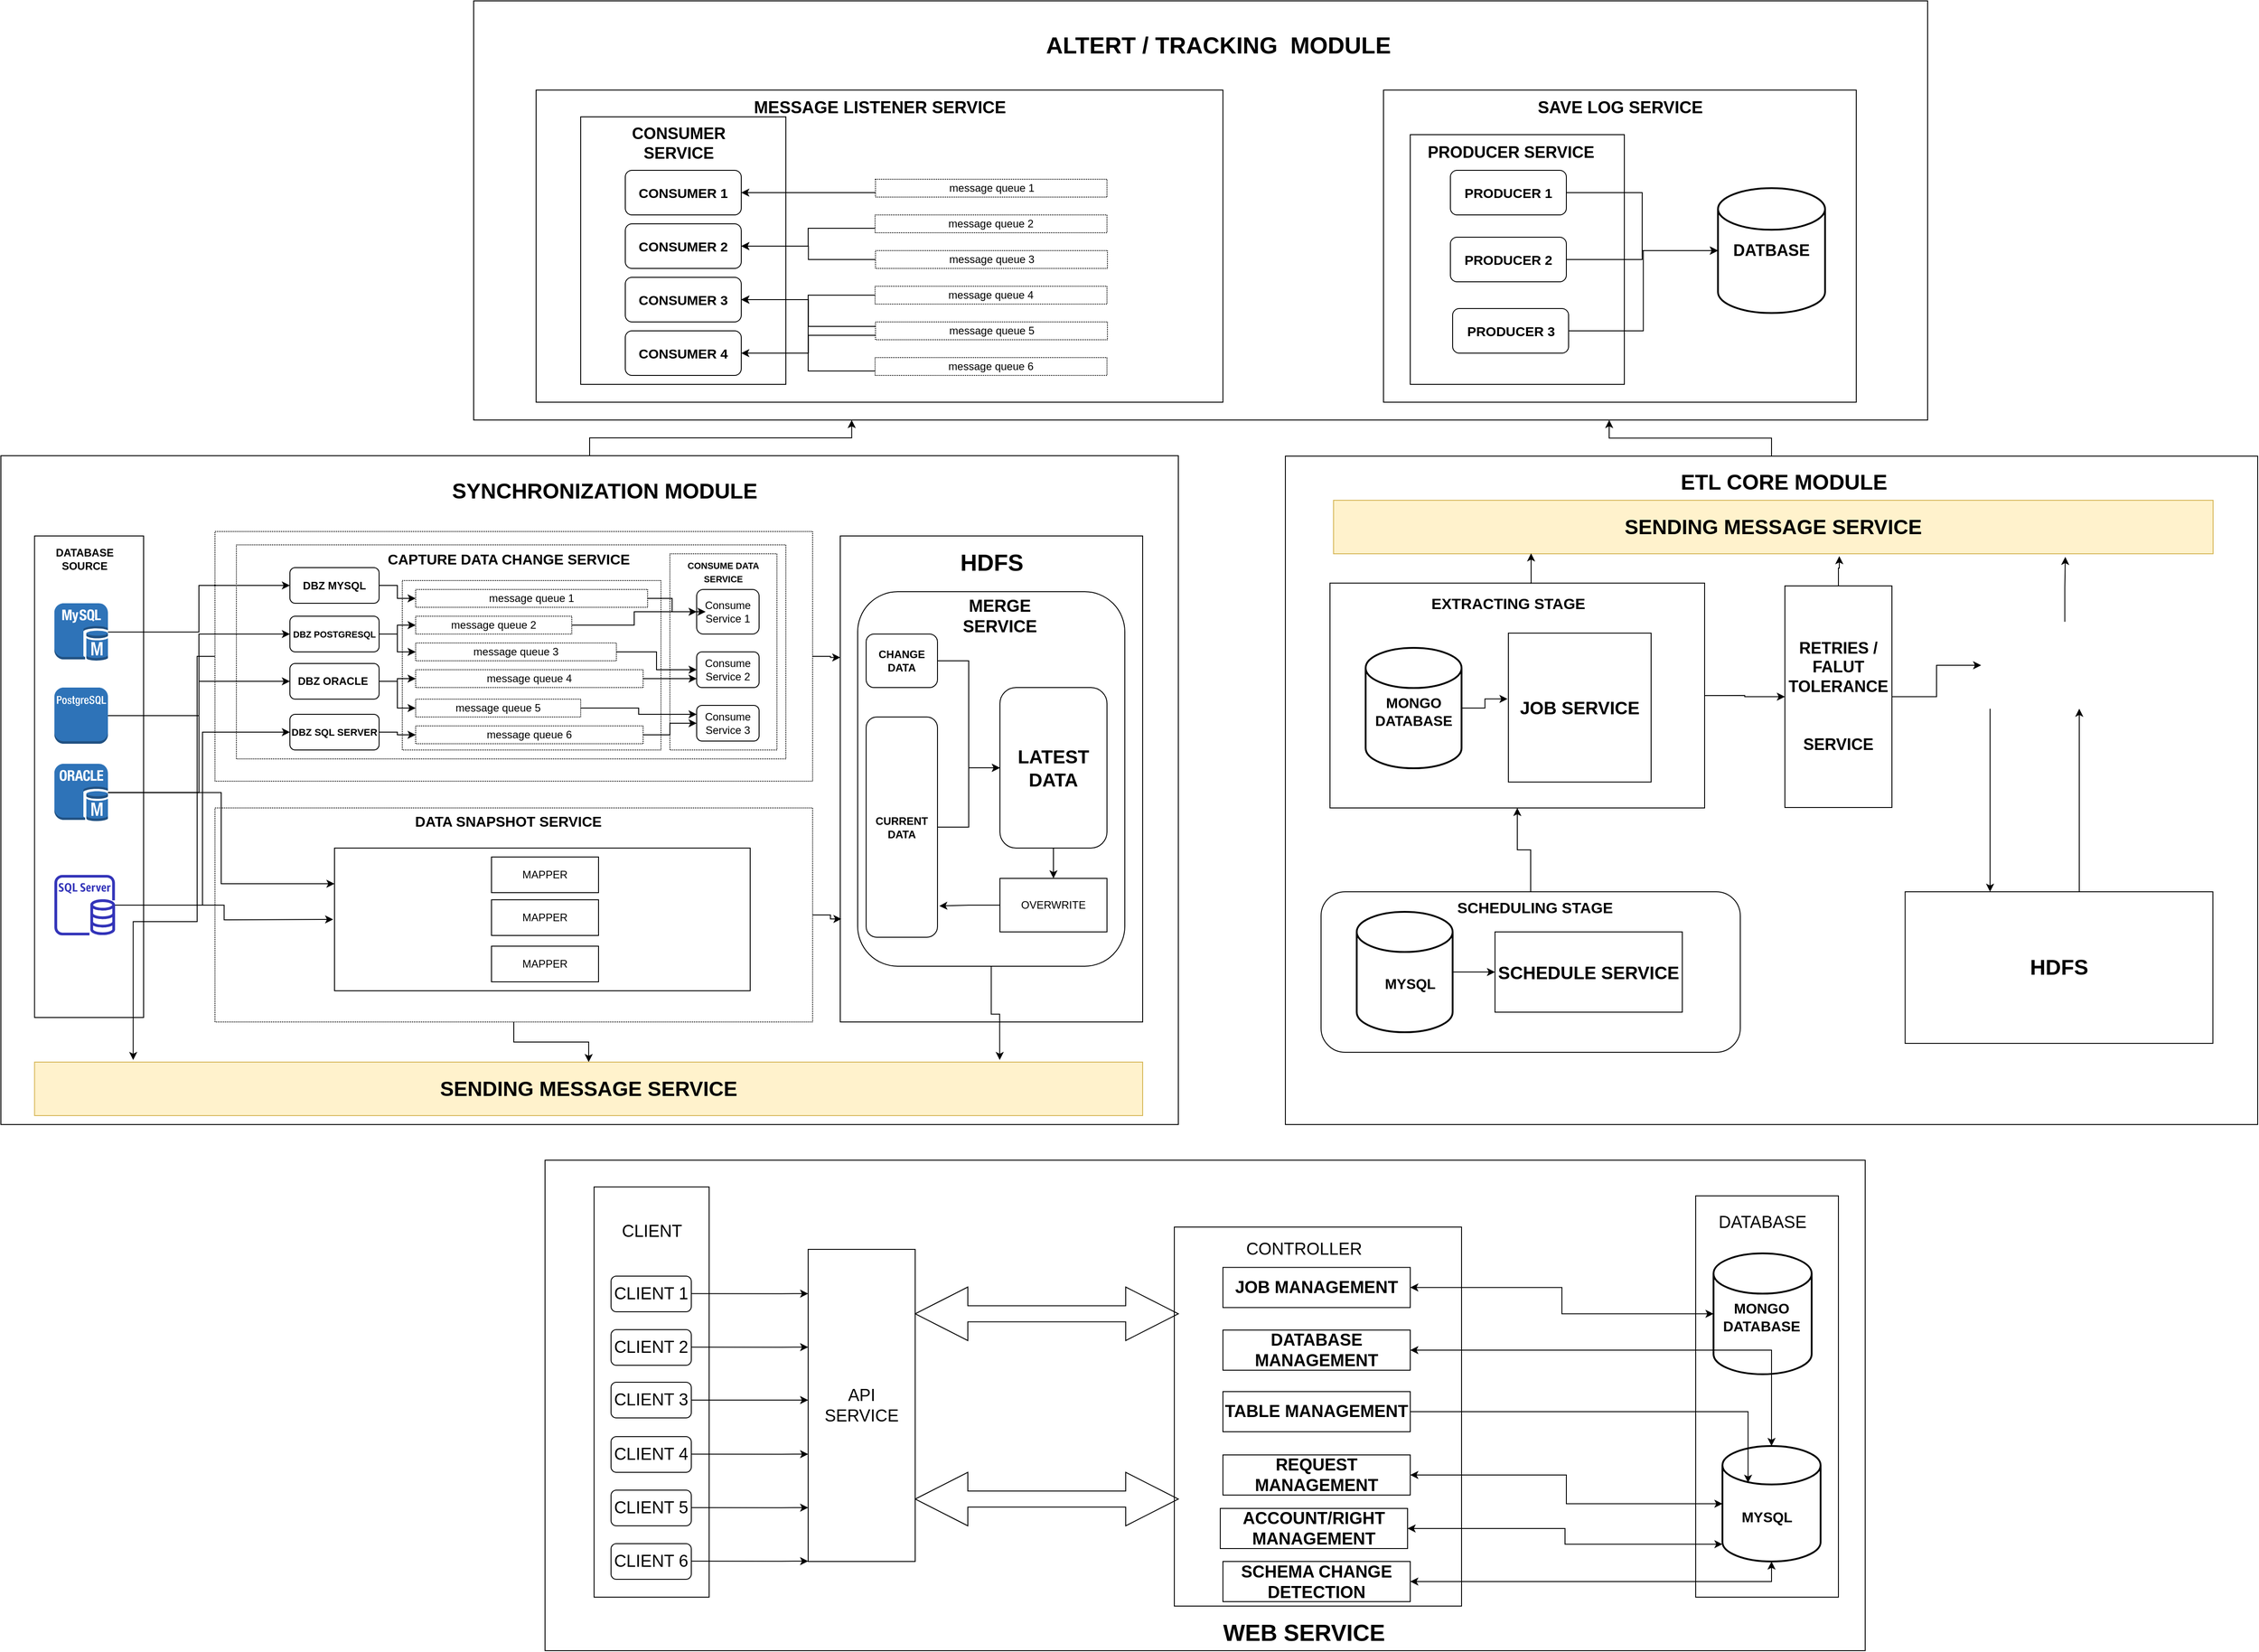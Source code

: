 <mxfile version="14.7.4" type="device"><diagram id="QPq5sJw2cAP8BwN6DAW2" name="Page-1"><mxGraphModel dx="1673" dy="2103" grid="1" gridSize="10" guides="1" tooltips="1" connect="1" arrows="1" fold="1" page="1" pageScale="1" pageWidth="827" pageHeight="1169" math="0" shadow="0"><root><mxCell id="0"/><mxCell id="1" parent="0"/><mxCell id="Ia89m7YmmxteLUrxojbC-186" value="" style="rounded=0;whiteSpace=wrap;html=1;fillColor=none;" parent="1" vertex="1"><mxGeometry x="570" y="-320" width="1630" height="470" as="geometry"/></mxCell><mxCell id="Ia89m7YmmxteLUrxojbC-228" value="" style="rounded=0;whiteSpace=wrap;html=1;fillColor=none;" parent="1" vertex="1"><mxGeometry x="640" y="-220" width="770" height="350" as="geometry"/></mxCell><mxCell id="Ia89m7YmmxteLUrxojbC-204" value="" style="rounded=0;whiteSpace=wrap;html=1;fillColor=none;" parent="1" vertex="1"><mxGeometry x="690" y="-190" width="230" height="300" as="geometry"/></mxCell><mxCell id="Ia89m7YmmxteLUrxojbC-195" style="edgeStyle=orthogonalEdgeStyle;rounded=0;orthogonalLoop=1;jettySize=auto;html=1;entryX=0.781;entryY=1;entryDx=0;entryDy=0;entryPerimeter=0;startArrow=none;startFill=0;endArrow=classic;endFill=1;" parent="1" source="Ia89m7YmmxteLUrxojbC-103" target="Ia89m7YmmxteLUrxojbC-186" edge="1"><mxGeometry relative="1" as="geometry"/></mxCell><mxCell id="Ia89m7YmmxteLUrxojbC-103" value="" style="rounded=0;whiteSpace=wrap;html=1;fillColor=none;" parent="1" vertex="1"><mxGeometry x="1480" y="190.5" width="1090" height="749.5" as="geometry"/></mxCell><mxCell id="Ia89m7YmmxteLUrxojbC-153" value="" style="rounded=1;whiteSpace=wrap;html=1;fillColor=none;" parent="1" vertex="1"><mxGeometry x="1520" y="679" width="470" height="180" as="geometry"/></mxCell><mxCell id="Ia89m7YmmxteLUrxojbC-136" value="" style="rounded=0;whiteSpace=wrap;html=1;fillColor=none;" parent="1" vertex="1"><mxGeometry x="1530" y="332.88" width="420" height="252.12" as="geometry"/></mxCell><mxCell id="Ia89m7YmmxteLUrxojbC-192" style="edgeStyle=orthogonalEdgeStyle;rounded=0;orthogonalLoop=1;jettySize=auto;html=1;entryX=0.26;entryY=1;entryDx=0;entryDy=0;entryPerimeter=0;startArrow=none;startFill=0;endArrow=classic;endFill=1;" parent="1" source="Ia89m7YmmxteLUrxojbC-98" target="Ia89m7YmmxteLUrxojbC-186" edge="1"><mxGeometry relative="1" as="geometry"/></mxCell><mxCell id="Ia89m7YmmxteLUrxojbC-98" value="" style="rounded=0;whiteSpace=wrap;html=1;fillColor=none;" parent="1" vertex="1"><mxGeometry x="40" y="190" width="1320" height="750" as="geometry"/></mxCell><mxCell id="Ia89m7YmmxteLUrxojbC-10" value="" style="rounded=0;whiteSpace=wrap;html=1;fillColor=none;" parent="1" vertex="1"><mxGeometry x="77.75" y="280" width="122.25" height="540" as="geometry"/></mxCell><mxCell id="Ia89m7YmmxteLUrxojbC-22" style="edgeStyle=orthogonalEdgeStyle;rounded=0;orthogonalLoop=1;jettySize=auto;html=1;entryX=0;entryY=0.5;entryDx=0;entryDy=0;" parent="1" source="Ia89m7YmmxteLUrxojbC-7" target="Ia89m7YmmxteLUrxojbC-18" edge="1"><mxGeometry relative="1" as="geometry"/></mxCell><mxCell id="Ia89m7YmmxteLUrxojbC-7" value="" style="outlineConnect=0;dashed=0;verticalLabelPosition=bottom;verticalAlign=top;align=center;html=1;shape=mxgraph.aws3.postgre_sql_instance;fillColor=#2E73B8;gradientColor=none;dashPattern=1 1;" parent="1" vertex="1"><mxGeometry x="100" y="450" width="60" height="63" as="geometry"/></mxCell><mxCell id="Ia89m7YmmxteLUrxojbC-21" style="edgeStyle=orthogonalEdgeStyle;orthogonalLoop=1;jettySize=auto;html=1;entryX=0;entryY=0.5;entryDx=0;entryDy=0;rounded=0;" parent="1" source="Ia89m7YmmxteLUrxojbC-8" target="Ia89m7YmmxteLUrxojbC-17" edge="1"><mxGeometry relative="1" as="geometry"/></mxCell><mxCell id="Ia89m7YmmxteLUrxojbC-8" value="" style="outlineConnect=0;dashed=0;verticalLabelPosition=bottom;verticalAlign=top;align=center;html=1;shape=mxgraph.aws3.mysql_db_instance;fillColor=#2E73B8;gradientColor=none;dashPattern=1 1;" parent="1" vertex="1"><mxGeometry x="100" y="355.5" width="60" height="64.5" as="geometry"/></mxCell><mxCell id="Ia89m7YmmxteLUrxojbC-23" style="edgeStyle=orthogonalEdgeStyle;rounded=0;orthogonalLoop=1;jettySize=auto;html=1;entryX=0;entryY=0.5;entryDx=0;entryDy=0;" parent="1" source="Ia89m7YmmxteLUrxojbC-9" target="Ia89m7YmmxteLUrxojbC-19" edge="1"><mxGeometry relative="1" as="geometry"/></mxCell><mxCell id="Ia89m7YmmxteLUrxojbC-93" style="edgeStyle=orthogonalEdgeStyle;rounded=0;orthogonalLoop=1;jettySize=auto;html=1;entryX=0;entryY=0.25;entryDx=0;entryDy=0;startArrow=none;startFill=0;endArrow=classic;endFill=1;" parent="1" source="Ia89m7YmmxteLUrxojbC-9" target="Ia89m7YmmxteLUrxojbC-91" edge="1"><mxGeometry relative="1" as="geometry"/></mxCell><mxCell id="Ia89m7YmmxteLUrxojbC-9" value="" style="outlineConnect=0;dashed=0;verticalLabelPosition=bottom;verticalAlign=top;align=center;html=1;shape=mxgraph.aws3.oracle_db_instance;fillColor=#2E73B8;gradientColor=none;dashPattern=1 1;" parent="1" vertex="1"><mxGeometry x="100" y="535.5" width="60" height="64.5" as="geometry"/></mxCell><mxCell id="Ia89m7YmmxteLUrxojbC-24" style="edgeStyle=orthogonalEdgeStyle;rounded=0;orthogonalLoop=1;jettySize=auto;html=1;entryX=0;entryY=0.5;entryDx=0;entryDy=0;" parent="1" source="Ia89m7YmmxteLUrxojbC-11" target="Ia89m7YmmxteLUrxojbC-20" edge="1"><mxGeometry relative="1" as="geometry"/></mxCell><mxCell id="Ia89m7YmmxteLUrxojbC-90" style="edgeStyle=orthogonalEdgeStyle;rounded=0;orthogonalLoop=1;jettySize=auto;html=1;entryX=0;entryY=0.5;entryDx=0;entryDy=0;startArrow=none;startFill=0;endArrow=classic;endFill=1;" parent="1" source="Ia89m7YmmxteLUrxojbC-11" edge="1"><mxGeometry relative="1" as="geometry"><mxPoint x="412.5" y="710" as="targetPoint"/></mxGeometry></mxCell><mxCell id="Ia89m7YmmxteLUrxojbC-11" value="" style="outlineConnect=0;fontColor=#232F3E;gradientColor=none;fillColor=#3334B9;strokeColor=none;dashed=0;verticalLabelPosition=bottom;verticalAlign=top;align=center;html=1;fontSize=12;fontStyle=0;aspect=fixed;pointerEvents=1;shape=mxgraph.aws4.rds_sql_server_instance;dashPattern=1 1;" parent="1" vertex="1"><mxGeometry x="100" y="660" width="68" height="68" as="geometry"/></mxCell><mxCell id="Ia89m7YmmxteLUrxojbC-64" style="edgeStyle=orthogonalEdgeStyle;rounded=0;orthogonalLoop=1;jettySize=auto;html=1;entryX=0;entryY=0.25;entryDx=0;entryDy=0;" parent="1" source="Ia89m7YmmxteLUrxojbC-13" target="Ia89m7YmmxteLUrxojbC-63" edge="1"><mxGeometry relative="1" as="geometry"/></mxCell><mxCell id="Ia89m7YmmxteLUrxojbC-265" style="edgeStyle=orthogonalEdgeStyle;rounded=0;orthogonalLoop=1;jettySize=auto;html=1;exitX=0;exitY=0.5;exitDx=0;exitDy=0;entryX=0.089;entryY=-0.039;entryDx=0;entryDy=0;entryPerimeter=0;fontSize=19;startArrow=none;startFill=0;endArrow=classic;endFill=1;" parent="1" source="Ia89m7YmmxteLUrxojbC-13" target="Ia89m7YmmxteLUrxojbC-264" edge="1"><mxGeometry relative="1" as="geometry"/></mxCell><mxCell id="Ia89m7YmmxteLUrxojbC-13" value="" style="rounded=0;whiteSpace=wrap;html=1;dashed=1;dashPattern=1 1;fillColor=none;" parent="1" vertex="1"><mxGeometry x="280" y="275" width="670" height="280" as="geometry"/></mxCell><mxCell id="Ia89m7YmmxteLUrxojbC-67" style="edgeStyle=orthogonalEdgeStyle;rounded=0;orthogonalLoop=1;jettySize=auto;html=1;entryX=0.004;entryY=0.788;entryDx=0;entryDy=0;entryPerimeter=0;" parent="1" source="Ia89m7YmmxteLUrxojbC-14" target="Ia89m7YmmxteLUrxojbC-63" edge="1"><mxGeometry relative="1" as="geometry"/></mxCell><mxCell id="Ia89m7YmmxteLUrxojbC-266" style="edgeStyle=orthogonalEdgeStyle;rounded=0;orthogonalLoop=1;jettySize=auto;html=1;fontSize=19;startArrow=none;startFill=0;endArrow=classic;endFill=1;" parent="1" source="Ia89m7YmmxteLUrxojbC-14" target="Ia89m7YmmxteLUrxojbC-264" edge="1"><mxGeometry relative="1" as="geometry"/></mxCell><mxCell id="Ia89m7YmmxteLUrxojbC-14" value="" style="rounded=0;whiteSpace=wrap;html=1;dashed=1;dashPattern=1 1;fillColor=none;" parent="1" vertex="1"><mxGeometry x="280" y="585" width="670" height="240" as="geometry"/></mxCell><mxCell id="Ia89m7YmmxteLUrxojbC-15" value="" style="rounded=0;whiteSpace=wrap;html=1;dashed=1;dashPattern=1 1;fillColor=none;" parent="1" vertex="1"><mxGeometry x="304" y="290" width="616" height="240" as="geometry"/></mxCell><mxCell id="Ia89m7YmmxteLUrxojbC-16" value="&lt;font size=&quot;1&quot;&gt;&lt;b style=&quot;font-size: 16px&quot;&gt;CAPTURE DATA CHANGE SERVICE&lt;/b&gt;&lt;/font&gt;" style="text;html=1;strokeColor=none;fillColor=none;align=center;verticalAlign=middle;whiteSpace=wrap;rounded=0;dashed=1;dashPattern=1 1;" parent="1" vertex="1"><mxGeometry x="457.5" y="295.5" width="302.5" height="20" as="geometry"/></mxCell><mxCell id="Ia89m7YmmxteLUrxojbC-33" style="edgeStyle=orthogonalEdgeStyle;rounded=0;orthogonalLoop=1;jettySize=auto;html=1;" parent="1" source="Ia89m7YmmxteLUrxojbC-17" target="Ia89m7YmmxteLUrxojbC-27" edge="1"><mxGeometry relative="1" as="geometry"/></mxCell><mxCell id="Ia89m7YmmxteLUrxojbC-17" value="&lt;b&gt;DBZ MYSQL&lt;/b&gt;" style="rounded=1;whiteSpace=wrap;html=1;fillColor=none;" parent="1" vertex="1"><mxGeometry x="364" y="315.5" width="100" height="40" as="geometry"/></mxCell><mxCell id="Ia89m7YmmxteLUrxojbC-34" style="edgeStyle=orthogonalEdgeStyle;rounded=0;orthogonalLoop=1;jettySize=auto;html=1;" parent="1" source="Ia89m7YmmxteLUrxojbC-18" target="Ia89m7YmmxteLUrxojbC-28" edge="1"><mxGeometry relative="1" as="geometry"/></mxCell><mxCell id="Ia89m7YmmxteLUrxojbC-35" style="edgeStyle=orthogonalEdgeStyle;rounded=0;orthogonalLoop=1;jettySize=auto;html=1;" parent="1" source="Ia89m7YmmxteLUrxojbC-18" target="Ia89m7YmmxteLUrxojbC-29" edge="1"><mxGeometry relative="1" as="geometry"/></mxCell><mxCell id="Ia89m7YmmxteLUrxojbC-18" value="&lt;font style=&quot;font-size: 10px&quot;&gt;&lt;b&gt;DBZ POSTGRESQL&lt;/b&gt;&lt;/font&gt;" style="rounded=1;whiteSpace=wrap;html=1;fillColor=none;" parent="1" vertex="1"><mxGeometry x="364" y="370" width="100" height="40" as="geometry"/></mxCell><mxCell id="Ia89m7YmmxteLUrxojbC-36" style="edgeStyle=orthogonalEdgeStyle;rounded=0;orthogonalLoop=1;jettySize=auto;html=1;entryX=0;entryY=0.5;entryDx=0;entryDy=0;" parent="1" source="Ia89m7YmmxteLUrxojbC-19" target="Ia89m7YmmxteLUrxojbC-30" edge="1"><mxGeometry relative="1" as="geometry"/></mxCell><mxCell id="Ia89m7YmmxteLUrxojbC-37" style="edgeStyle=orthogonalEdgeStyle;rounded=0;orthogonalLoop=1;jettySize=auto;html=1;" parent="1" source="Ia89m7YmmxteLUrxojbC-19" target="Ia89m7YmmxteLUrxojbC-31" edge="1"><mxGeometry relative="1" as="geometry"/></mxCell><mxCell id="Ia89m7YmmxteLUrxojbC-19" value="&lt;b&gt;DBZ ORACLE&amp;nbsp;&lt;/b&gt;" style="rounded=1;whiteSpace=wrap;html=1;fillColor=none;" parent="1" vertex="1"><mxGeometry x="364" y="423" width="100" height="40" as="geometry"/></mxCell><mxCell id="Ia89m7YmmxteLUrxojbC-38" style="edgeStyle=orthogonalEdgeStyle;rounded=0;orthogonalLoop=1;jettySize=auto;html=1;" parent="1" source="Ia89m7YmmxteLUrxojbC-20" target="Ia89m7YmmxteLUrxojbC-32" edge="1"><mxGeometry relative="1" as="geometry"/></mxCell><mxCell id="Ia89m7YmmxteLUrxojbC-20" value="&lt;font style=&quot;font-size: 11px&quot;&gt;&lt;b&gt;DBZ SQL SERVER&lt;/b&gt;&lt;/font&gt;" style="rounded=1;whiteSpace=wrap;html=1;fillColor=none;" parent="1" vertex="1"><mxGeometry x="364" y="480" width="100" height="40" as="geometry"/></mxCell><mxCell id="Ia89m7YmmxteLUrxojbC-25" value="" style="rounded=0;whiteSpace=wrap;html=1;dashed=1;dashPattern=1 1;fillColor=none;" parent="1" vertex="1"><mxGeometry x="490" y="330" width="290" height="190" as="geometry"/></mxCell><mxCell id="Ia89m7YmmxteLUrxojbC-49" style="edgeStyle=orthogonalEdgeStyle;rounded=0;orthogonalLoop=1;jettySize=auto;html=1;entryX=0;entryY=0.5;entryDx=0;entryDy=0;" parent="1" source="Ia89m7YmmxteLUrxojbC-27" target="Ia89m7YmmxteLUrxojbC-42" edge="1"><mxGeometry relative="1" as="geometry"/></mxCell><mxCell id="Ia89m7YmmxteLUrxojbC-27" value="message queue 1" style="rounded=0;whiteSpace=wrap;html=1;dashed=1;dashPattern=1 1;fillColor=none;" parent="1" vertex="1"><mxGeometry x="505" y="340" width="260" height="20" as="geometry"/></mxCell><mxCell id="Ia89m7YmmxteLUrxojbC-50" style="edgeStyle=orthogonalEdgeStyle;rounded=0;orthogonalLoop=1;jettySize=auto;html=1;entryX=0.143;entryY=0.5;entryDx=0;entryDy=0;entryPerimeter=0;" parent="1" source="Ia89m7YmmxteLUrxojbC-28" target="Ia89m7YmmxteLUrxojbC-42" edge="1"><mxGeometry relative="1" as="geometry"/></mxCell><mxCell id="Ia89m7YmmxteLUrxojbC-28" value="message queue 2" style="rounded=0;whiteSpace=wrap;html=1;dashed=1;dashPattern=1 1;fillColor=none;" parent="1" vertex="1"><mxGeometry x="505" y="370" width="175" height="20" as="geometry"/></mxCell><mxCell id="Ia89m7YmmxteLUrxojbC-51" style="edgeStyle=orthogonalEdgeStyle;rounded=0;orthogonalLoop=1;jettySize=auto;html=1;" parent="1" source="Ia89m7YmmxteLUrxojbC-29" target="Ia89m7YmmxteLUrxojbC-45" edge="1"><mxGeometry relative="1" as="geometry"/></mxCell><mxCell id="Ia89m7YmmxteLUrxojbC-29" value="message queue 3" style="rounded=0;whiteSpace=wrap;html=1;dashed=1;dashPattern=1 1;fillColor=none;" parent="1" vertex="1"><mxGeometry x="505" y="400" width="225" height="20" as="geometry"/></mxCell><mxCell id="Ia89m7YmmxteLUrxojbC-52" style="edgeStyle=orthogonalEdgeStyle;rounded=0;orthogonalLoop=1;jettySize=auto;html=1;entryX=0;entryY=0.75;entryDx=0;entryDy=0;" parent="1" source="Ia89m7YmmxteLUrxojbC-30" target="Ia89m7YmmxteLUrxojbC-45" edge="1"><mxGeometry relative="1" as="geometry"/></mxCell><mxCell id="Ia89m7YmmxteLUrxojbC-30" value="message queue 4" style="rounded=0;whiteSpace=wrap;html=1;dashed=1;dashPattern=1 1;fillColor=none;" parent="1" vertex="1"><mxGeometry x="505" y="430" width="255" height="20" as="geometry"/></mxCell><mxCell id="Ia89m7YmmxteLUrxojbC-55" style="edgeStyle=orthogonalEdgeStyle;rounded=0;orthogonalLoop=1;jettySize=auto;html=1;entryX=0;entryY=0.25;entryDx=0;entryDy=0;" parent="1" source="Ia89m7YmmxteLUrxojbC-31" target="Ia89m7YmmxteLUrxojbC-46" edge="1"><mxGeometry relative="1" as="geometry"/></mxCell><mxCell id="Ia89m7YmmxteLUrxojbC-31" value="message queue 5" style="rounded=0;whiteSpace=wrap;html=1;dashed=1;dashPattern=1 1;fillColor=none;" parent="1" vertex="1"><mxGeometry x="505" y="463" width="185" height="20" as="geometry"/></mxCell><mxCell id="Ia89m7YmmxteLUrxojbC-56" style="edgeStyle=orthogonalEdgeStyle;rounded=0;orthogonalLoop=1;jettySize=auto;html=1;entryX=0;entryY=0.5;entryDx=0;entryDy=0;" parent="1" source="Ia89m7YmmxteLUrxojbC-32" target="Ia89m7YmmxteLUrxojbC-46" edge="1"><mxGeometry relative="1" as="geometry"/></mxCell><mxCell id="Ia89m7YmmxteLUrxojbC-32" value="message queue 6" style="rounded=0;whiteSpace=wrap;html=1;dashed=1;dashPattern=1 1;fillColor=none;" parent="1" vertex="1"><mxGeometry x="505" y="493" width="255" height="20" as="geometry"/></mxCell><mxCell id="Ia89m7YmmxteLUrxojbC-39" value="" style="rounded=0;whiteSpace=wrap;html=1;dashed=1;dashPattern=1 1;fillColor=none;" parent="1" vertex="1"><mxGeometry x="790" y="300" width="120" height="220" as="geometry"/></mxCell><mxCell id="Ia89m7YmmxteLUrxojbC-40" value="&lt;b&gt;&lt;font style=&quot;font-size: 10px&quot;&gt;CONSUME DATA SERVICE&lt;/font&gt;&lt;/b&gt;" style="text;html=1;strokeColor=none;fillColor=none;align=center;verticalAlign=middle;whiteSpace=wrap;rounded=0;dashed=1;dashPattern=1 1;" parent="1" vertex="1"><mxGeometry x="805" y="310" width="90" height="20" as="geometry"/></mxCell><mxCell id="Ia89m7YmmxteLUrxojbC-42" value="Consume Service 1" style="rounded=1;whiteSpace=wrap;html=1;fillColor=none;" parent="1" vertex="1"><mxGeometry x="820" y="340" width="70" height="50" as="geometry"/></mxCell><mxCell id="Ia89m7YmmxteLUrxojbC-45" value="Consume Service 2" style="rounded=1;whiteSpace=wrap;html=1;fillColor=none;" parent="1" vertex="1"><mxGeometry x="820" y="410" width="70" height="40" as="geometry"/></mxCell><mxCell id="Ia89m7YmmxteLUrxojbC-46" value="Consume Service 3" style="rounded=1;whiteSpace=wrap;html=1;fillColor=none;" parent="1" vertex="1"><mxGeometry x="820" y="470" width="70" height="40" as="geometry"/></mxCell><mxCell id="Ia89m7YmmxteLUrxojbC-57" value="&lt;b&gt;DATABASE SOURCE&lt;/b&gt;" style="text;html=1;strokeColor=none;fillColor=none;align=center;verticalAlign=middle;whiteSpace=wrap;rounded=0;" parent="1" vertex="1"><mxGeometry x="114" y="295.5" width="40" height="20" as="geometry"/></mxCell><mxCell id="Ia89m7YmmxteLUrxojbC-60" value="&lt;font style=&quot;font-size: 14px&quot;&gt;&lt;b style=&quot;font-size: 16px&quot;&gt;DATA SNAPSHOT SERVICE&lt;/b&gt;&lt;/font&gt;" style="text;html=1;strokeColor=none;fillColor=none;align=center;verticalAlign=middle;whiteSpace=wrap;rounded=0;" parent="1" vertex="1"><mxGeometry x="493.75" y="590" width="230" height="20" as="geometry"/></mxCell><mxCell id="Ia89m7YmmxteLUrxojbC-63" value="" style="rounded=0;whiteSpace=wrap;html=1;fillColor=none;" parent="1" vertex="1"><mxGeometry x="981" y="280" width="339" height="545" as="geometry"/></mxCell><mxCell id="Ia89m7YmmxteLUrxojbC-69" value="&lt;font style=&quot;font-size: 26px&quot;&gt;&lt;b&gt;HDFS&lt;/b&gt;&lt;/font&gt;" style="text;html=1;strokeColor=none;fillColor=none;align=center;verticalAlign=middle;whiteSpace=wrap;rounded=0;" parent="1" vertex="1"><mxGeometry x="1130.5" y="300" width="40" height="20" as="geometry"/></mxCell><mxCell id="Ia89m7YmmxteLUrxojbC-268" style="edgeStyle=orthogonalEdgeStyle;rounded=0;orthogonalLoop=1;jettySize=auto;html=1;entryX=0.871;entryY=-0.039;entryDx=0;entryDy=0;entryPerimeter=0;fontSize=19;startArrow=none;startFill=0;endArrow=classic;endFill=1;" parent="1" source="Ia89m7YmmxteLUrxojbC-72" target="Ia89m7YmmxteLUrxojbC-264" edge="1"><mxGeometry relative="1" as="geometry"/></mxCell><mxCell id="Ia89m7YmmxteLUrxojbC-72" value="" style="rounded=1;whiteSpace=wrap;html=1;fillColor=none;" parent="1" vertex="1"><mxGeometry x="1000.5" y="342.5" width="299.5" height="420" as="geometry"/></mxCell><mxCell id="Ia89m7YmmxteLUrxojbC-77" style="edgeStyle=orthogonalEdgeStyle;rounded=0;orthogonalLoop=1;jettySize=auto;html=1;" parent="1" source="Ia89m7YmmxteLUrxojbC-74" target="Ia89m7YmmxteLUrxojbC-76" edge="1"><mxGeometry relative="1" as="geometry"/></mxCell><mxCell id="Ia89m7YmmxteLUrxojbC-74" value="&lt;b&gt;CHANGE DATA&lt;/b&gt;" style="rounded=1;whiteSpace=wrap;html=1;fillColor=none;" parent="1" vertex="1"><mxGeometry x="1010" y="390" width="80" height="60" as="geometry"/></mxCell><mxCell id="Ia89m7YmmxteLUrxojbC-78" style="edgeStyle=orthogonalEdgeStyle;rounded=0;orthogonalLoop=1;jettySize=auto;html=1;entryX=0;entryY=0.5;entryDx=0;entryDy=0;" parent="1" source="Ia89m7YmmxteLUrxojbC-75" target="Ia89m7YmmxteLUrxojbC-76" edge="1"><mxGeometry relative="1" as="geometry"/></mxCell><mxCell id="Ia89m7YmmxteLUrxojbC-75" value="&lt;b&gt;CURRENT DATA&lt;/b&gt;" style="rounded=1;whiteSpace=wrap;html=1;fillColor=none;" parent="1" vertex="1"><mxGeometry x="1010" y="483" width="80" height="247" as="geometry"/></mxCell><mxCell id="Ia89m7YmmxteLUrxojbC-76" value="&lt;font size=&quot;1&quot;&gt;&lt;b style=&quot;font-size: 21px&quot;&gt;LATEST DATA&lt;/b&gt;&lt;/font&gt;" style="rounded=1;whiteSpace=wrap;html=1;fillColor=none;" parent="1" vertex="1"><mxGeometry x="1160" y="450" width="120" height="180" as="geometry"/></mxCell><mxCell id="Ia89m7YmmxteLUrxojbC-85" style="edgeStyle=orthogonalEdgeStyle;rounded=0;orthogonalLoop=1;jettySize=auto;html=1;entryX=0.5;entryY=1;entryDx=0;entryDy=0;startArrow=classic;startFill=1;endArrow=none;endFill=0;" parent="1" source="Ia89m7YmmxteLUrxojbC-84" target="Ia89m7YmmxteLUrxojbC-76" edge="1"><mxGeometry relative="1" as="geometry"/></mxCell><mxCell id="Ia89m7YmmxteLUrxojbC-88" style="edgeStyle=orthogonalEdgeStyle;rounded=0;orthogonalLoop=1;jettySize=auto;html=1;entryX=1.025;entryY=0.858;entryDx=0;entryDy=0;entryPerimeter=0;" parent="1" source="Ia89m7YmmxteLUrxojbC-84" target="Ia89m7YmmxteLUrxojbC-75" edge="1"><mxGeometry relative="1" as="geometry"/></mxCell><mxCell id="Ia89m7YmmxteLUrxojbC-84" value="OVERWRITE" style="rounded=0;whiteSpace=wrap;html=1;fillColor=none;" parent="1" vertex="1"><mxGeometry x="1160" y="664" width="120" height="60" as="geometry"/></mxCell><mxCell id="Ia89m7YmmxteLUrxojbC-91" value="" style="rounded=0;whiteSpace=wrap;html=1;fillColor=none;" parent="1" vertex="1"><mxGeometry x="414" y="630" width="466" height="160" as="geometry"/></mxCell><mxCell id="Ia89m7YmmxteLUrxojbC-94" value="MAPPER" style="rounded=0;whiteSpace=wrap;html=1;fillColor=none;" parent="1" vertex="1"><mxGeometry x="590" y="640" width="120" height="40" as="geometry"/></mxCell><mxCell id="Ia89m7YmmxteLUrxojbC-95" value="MAPPER" style="rounded=0;whiteSpace=wrap;html=1;fillColor=none;" parent="1" vertex="1"><mxGeometry x="590" y="688" width="120" height="40" as="geometry"/></mxCell><mxCell id="Ia89m7YmmxteLUrxojbC-96" value="MAPPER" style="rounded=0;whiteSpace=wrap;html=1;fillColor=none;" parent="1" vertex="1"><mxGeometry x="590" y="740" width="120" height="40" as="geometry"/></mxCell><mxCell id="Ia89m7YmmxteLUrxojbC-100" value="&lt;font style=&quot;font-size: 24px&quot;&gt;&lt;b&gt;SYNCHRONIZATION MODULE&lt;/b&gt;&lt;/font&gt;" style="text;html=1;strokeColor=none;fillColor=none;align=center;verticalAlign=middle;whiteSpace=wrap;rounded=0;" parent="1" vertex="1"><mxGeometry x="457.5" y="210" width="518" height="40" as="geometry"/></mxCell><mxCell id="Ia89m7YmmxteLUrxojbC-104" value="&lt;font style=&quot;font-size: 24px&quot;&gt;&lt;b&gt;ETL CORE MODULE&lt;/b&gt;&lt;/font&gt;" style="text;html=1;strokeColor=none;fillColor=none;align=center;verticalAlign=middle;whiteSpace=wrap;rounded=0;" parent="1" vertex="1"><mxGeometry x="1780" y="200" width="518" height="40" as="geometry"/></mxCell><mxCell id="Ia89m7YmmxteLUrxojbC-106" style="edgeStyle=orthogonalEdgeStyle;rounded=0;orthogonalLoop=1;jettySize=auto;html=1;exitX=0.5;exitY=1;exitDx=0;exitDy=0;startArrow=none;startFill=0;endArrow=classic;endFill=1;" parent="1" source="Ia89m7YmmxteLUrxojbC-104" target="Ia89m7YmmxteLUrxojbC-104" edge="1"><mxGeometry relative="1" as="geometry"/></mxCell><mxCell id="Ia89m7YmmxteLUrxojbC-161" style="edgeStyle=orthogonalEdgeStyle;rounded=0;orthogonalLoop=1;jettySize=auto;html=1;entryX=-0.006;entryY=0.442;entryDx=0;entryDy=0;entryPerimeter=0;startArrow=none;startFill=0;endArrow=classic;endFill=1;" parent="1" source="Ia89m7YmmxteLUrxojbC-110" target="Ia89m7YmmxteLUrxojbC-160" edge="1"><mxGeometry relative="1" as="geometry"/></mxCell><mxCell id="Ia89m7YmmxteLUrxojbC-110" value="" style="strokeWidth=2;html=1;shape=mxgraph.flowchart.database;whiteSpace=wrap;fillColor=none;" parent="1" vertex="1"><mxGeometry x="1570" y="405.5" width="107.5" height="135" as="geometry"/></mxCell><mxCell id="Ia89m7YmmxteLUrxojbC-111" value="&lt;b&gt;&lt;font style=&quot;font-size: 16px&quot;&gt;MONGO DATABASE&lt;/font&gt;&lt;/b&gt;" style="text;html=1;strokeColor=none;fillColor=none;align=center;verticalAlign=middle;whiteSpace=wrap;rounded=0;" parent="1" vertex="1"><mxGeometry x="1603.75" y="467.44" width="40" height="20" as="geometry"/></mxCell><mxCell id="Ia89m7YmmxteLUrxojbC-144" style="edgeStyle=orthogonalEdgeStyle;rounded=0;orthogonalLoop=1;jettySize=auto;html=1;entryX=0;entryY=0.5;entryDx=0;entryDy=0;startArrow=none;startFill=0;endArrow=classic;endFill=1;" parent="1" source="Ia89m7YmmxteLUrxojbC-129" target="Ia89m7YmmxteLUrxojbC-131" edge="1"><mxGeometry relative="1" as="geometry"/></mxCell><mxCell id="Ia89m7YmmxteLUrxojbC-129" value="" style="strokeWidth=2;html=1;shape=mxgraph.flowchart.database;whiteSpace=wrap;fillColor=none;" parent="1" vertex="1"><mxGeometry x="1560" y="701.5" width="107.5" height="135" as="geometry"/></mxCell><mxCell id="Ia89m7YmmxteLUrxojbC-130" value="&lt;b&gt;&lt;font style=&quot;font-size: 16px&quot;&gt;MYSQL&lt;/font&gt;&lt;/b&gt;" style="text;html=1;strokeColor=none;fillColor=none;align=center;verticalAlign=middle;whiteSpace=wrap;rounded=0;" parent="1" vertex="1"><mxGeometry x="1600" y="771.5" width="40" height="20" as="geometry"/></mxCell><mxCell id="Ia89m7YmmxteLUrxojbC-131" value="&lt;font style=&quot;font-size: 20px&quot;&gt;&lt;b&gt;SCHEDULE SERVICE&lt;/b&gt;&lt;/font&gt;" style="rounded=0;whiteSpace=wrap;html=1;fillColor=none;" parent="1" vertex="1"><mxGeometry x="1715" y="724" width="210" height="90" as="geometry"/></mxCell><mxCell id="Ia89m7YmmxteLUrxojbC-157" style="edgeStyle=orthogonalEdgeStyle;rounded=0;orthogonalLoop=1;jettySize=auto;html=1;entryX=0.5;entryY=1;entryDx=0;entryDy=0;startArrow=none;startFill=0;endArrow=classic;endFill=1;" parent="1" source="Ia89m7YmmxteLUrxojbC-153" target="Ia89m7YmmxteLUrxojbC-136" edge="1"><mxGeometry relative="1" as="geometry"/></mxCell><mxCell id="Ia89m7YmmxteLUrxojbC-158" value="&lt;b&gt;&lt;font style=&quot;font-size: 17px&quot;&gt;SCHEDULING STAGE&lt;/font&gt;&lt;/b&gt;" style="text;html=1;strokeColor=none;fillColor=none;align=center;verticalAlign=middle;whiteSpace=wrap;rounded=0;" parent="1" vertex="1"><mxGeometry x="1640" y="688" width="240" height="20" as="geometry"/></mxCell><mxCell id="Ia89m7YmmxteLUrxojbC-160" value="&lt;b&gt;&lt;font style=&quot;font-size: 20px&quot;&gt;JOB SERVICE&lt;/font&gt;&lt;/b&gt;" style="rounded=0;whiteSpace=wrap;html=1;fillColor=none;" parent="1" vertex="1"><mxGeometry x="1730" y="388.94" width="160" height="167" as="geometry"/></mxCell><mxCell id="Ia89m7YmmxteLUrxojbC-162" value="&lt;b&gt;&lt;font style=&quot;font-size: 17px&quot;&gt;EXTRACTING STAGE&lt;/font&gt;&lt;/b&gt;" style="text;html=1;strokeColor=none;fillColor=none;align=center;verticalAlign=middle;whiteSpace=wrap;rounded=0;" parent="1" vertex="1"><mxGeometry x="1610" y="346.69" width="240" height="20" as="geometry"/></mxCell><mxCell id="Ia89m7YmmxteLUrxojbC-249" style="edgeStyle=orthogonalEdgeStyle;rounded=0;orthogonalLoop=1;jettySize=auto;html=1;entryX=0.832;entryY=1.058;entryDx=0;entryDy=0;entryPerimeter=0;fontSize=19;startArrow=none;startFill=0;endArrow=classic;endFill=1;" parent="1" source="Ia89m7YmmxteLUrxojbC-163" target="Ia89m7YmmxteLUrxojbC-239" edge="1"><mxGeometry relative="1" as="geometry"/></mxCell><mxCell id="Ia89m7YmmxteLUrxojbC-163" value="" style="shape=image;imageAspect=0;aspect=fixed;verticalLabelPosition=bottom;verticalAlign=top;fillColor=none;image=https://upload.wikimedia.org/wikipedia/commons/thumb/f/f3/Apache_Spark_logo.svg/1200px-Apache_Spark_logo.svg.png;" parent="1" vertex="1"><mxGeometry x="2260" y="376.29" width="187.64" height="97.42" as="geometry"/></mxCell><mxCell id="Ia89m7YmmxteLUrxojbC-184" style="edgeStyle=orthogonalEdgeStyle;rounded=0;orthogonalLoop=1;jettySize=auto;html=1;startArrow=classic;startFill=1;endArrow=none;endFill=0;" parent="1" source="Ia89m7YmmxteLUrxojbC-167" target="Ia89m7YmmxteLUrxojbC-163" edge="1"><mxGeometry relative="1" as="geometry"><Array as="points"><mxPoint x="2270" y="530"/><mxPoint x="2270" y="530"/></Array></mxGeometry></mxCell><mxCell id="Ia89m7YmmxteLUrxojbC-238" style="edgeStyle=orthogonalEdgeStyle;rounded=0;orthogonalLoop=1;jettySize=auto;html=1;fontSize=19;startArrow=none;startFill=0;endArrow=classic;endFill=1;" parent="1" source="Ia89m7YmmxteLUrxojbC-167" target="Ia89m7YmmxteLUrxojbC-163" edge="1"><mxGeometry relative="1" as="geometry"><Array as="points"><mxPoint x="2370" y="630"/><mxPoint x="2370" y="630"/></Array></mxGeometry></mxCell><mxCell id="Ia89m7YmmxteLUrxojbC-167" value="&lt;b&gt;&lt;font style=&quot;font-size: 24px&quot;&gt;HDFS&lt;/font&gt;&lt;/b&gt;" style="rounded=0;whiteSpace=wrap;html=1;fillColor=none;" parent="1" vertex="1"><mxGeometry x="2174.8" y="679" width="345" height="170" as="geometry"/></mxCell><mxCell id="Ia89m7YmmxteLUrxojbC-189" style="edgeStyle=orthogonalEdgeStyle;rounded=0;orthogonalLoop=1;jettySize=auto;html=1;startArrow=none;startFill=0;endArrow=classic;endFill=1;" parent="1" source="Ia89m7YmmxteLUrxojbC-187" target="Ia89m7YmmxteLUrxojbC-163" edge="1"><mxGeometry relative="1" as="geometry"/></mxCell><mxCell id="Ia89m7YmmxteLUrxojbC-237" style="edgeStyle=orthogonalEdgeStyle;rounded=0;orthogonalLoop=1;jettySize=auto;html=1;entryX=1;entryY=0.5;entryDx=0;entryDy=0;fontSize=19;startArrow=classic;startFill=1;endArrow=none;endFill=0;" parent="1" source="Ia89m7YmmxteLUrxojbC-187" target="Ia89m7YmmxteLUrxojbC-136" edge="1"><mxGeometry relative="1" as="geometry"/></mxCell><mxCell id="Ia89m7YmmxteLUrxojbC-243" style="edgeStyle=orthogonalEdgeStyle;rounded=0;orthogonalLoop=1;jettySize=auto;html=1;entryX=0.575;entryY=1.044;entryDx=0;entryDy=0;entryPerimeter=0;fontSize=19;startArrow=none;startFill=0;endArrow=classic;endFill=1;" parent="1" source="Ia89m7YmmxteLUrxojbC-187" target="Ia89m7YmmxteLUrxojbC-239" edge="1"><mxGeometry relative="1" as="geometry"/></mxCell><mxCell id="Ia89m7YmmxteLUrxojbC-187" value="&lt;b&gt;&lt;font style=&quot;font-size: 18px&quot;&gt;RETRIES / FALUT TOLERANCE&lt;br&gt;&amp;nbsp;&lt;br&gt;&lt;br&gt;SERVICE&lt;/font&gt;&lt;/b&gt;" style="rounded=0;whiteSpace=wrap;html=1;fillColor=none;" parent="1" vertex="1"><mxGeometry x="2040" y="336" width="120" height="248.5" as="geometry"/></mxCell><mxCell id="Ia89m7YmmxteLUrxojbC-190" value="" style="rounded=0;whiteSpace=wrap;html=1;fillColor=none;" parent="1" vertex="1"><mxGeometry x="650" y="980" width="1480" height="550" as="geometry"/></mxCell><mxCell id="Ia89m7YmmxteLUrxojbC-191" value="&lt;font size=&quot;1&quot;&gt;&lt;b style=&quot;font-size: 26px&quot;&gt;ALTERT / TRACKING&amp;nbsp; MODULE&lt;/b&gt;&lt;/font&gt;" style="text;html=1;strokeColor=none;fillColor=none;align=center;verticalAlign=middle;whiteSpace=wrap;rounded=0;" parent="1" vertex="1"><mxGeometry x="1155" y="-280" width="500" height="20" as="geometry"/></mxCell><mxCell id="Ia89m7YmmxteLUrxojbC-199" value="&lt;font style=&quot;font-size: 26px&quot;&gt;&lt;b&gt;WEB SERVICE&lt;/b&gt;&lt;/font&gt;" style="text;html=1;strokeColor=none;fillColor=none;align=center;verticalAlign=middle;whiteSpace=wrap;rounded=0;" parent="1" vertex="1"><mxGeometry x="1390.5" y="1500" width="220" height="20" as="geometry"/></mxCell><mxCell id="Ia89m7YmmxteLUrxojbC-216" style="edgeStyle=orthogonalEdgeStyle;rounded=0;orthogonalLoop=1;jettySize=auto;html=1;entryX=0;entryY=0.75;entryDx=0;entryDy=0;startArrow=classic;startFill=1;endArrow=none;endFill=0;" parent="1" source="Ia89m7YmmxteLUrxojbC-200" target="Ia89m7YmmxteLUrxojbC-209" edge="1"><mxGeometry relative="1" as="geometry"/></mxCell><mxCell id="Ia89m7YmmxteLUrxojbC-200" value="&lt;span style=&quot;font-size: 15px&quot;&gt;&lt;b&gt;CONSUMER 1&lt;/b&gt;&lt;/span&gt;" style="rounded=1;whiteSpace=wrap;html=1;fillColor=none;" parent="1" vertex="1"><mxGeometry x="740" y="-130" width="130" height="50" as="geometry"/></mxCell><mxCell id="Ia89m7YmmxteLUrxojbC-217" style="edgeStyle=orthogonalEdgeStyle;rounded=0;orthogonalLoop=1;jettySize=auto;html=1;entryX=0;entryY=0.75;entryDx=0;entryDy=0;startArrow=classic;startFill=1;endArrow=none;endFill=0;" parent="1" source="Ia89m7YmmxteLUrxojbC-201" target="Ia89m7YmmxteLUrxojbC-210" edge="1"><mxGeometry relative="1" as="geometry"/></mxCell><mxCell id="Ia89m7YmmxteLUrxojbC-218" style="edgeStyle=orthogonalEdgeStyle;rounded=0;orthogonalLoop=1;jettySize=auto;html=1;entryX=0;entryY=0.5;entryDx=0;entryDy=0;startArrow=classic;startFill=1;endArrow=none;endFill=0;" parent="1" source="Ia89m7YmmxteLUrxojbC-201" target="Ia89m7YmmxteLUrxojbC-211" edge="1"><mxGeometry relative="1" as="geometry"/></mxCell><mxCell id="Ia89m7YmmxteLUrxojbC-201" value="&lt;b style=&quot;font-size: 15px&quot;&gt;CONSUMER 2&lt;/b&gt;" style="rounded=1;whiteSpace=wrap;html=1;fillColor=none;" parent="1" vertex="1"><mxGeometry x="740" y="-70" width="130" height="50" as="geometry"/></mxCell><mxCell id="Ia89m7YmmxteLUrxojbC-219" style="edgeStyle=orthogonalEdgeStyle;rounded=0;orthogonalLoop=1;jettySize=auto;html=1;startArrow=classic;startFill=1;endArrow=none;endFill=0;" parent="1" source="Ia89m7YmmxteLUrxojbC-202" target="Ia89m7YmmxteLUrxojbC-212" edge="1"><mxGeometry relative="1" as="geometry"/></mxCell><mxCell id="Ia89m7YmmxteLUrxojbC-220" style="edgeStyle=orthogonalEdgeStyle;rounded=0;orthogonalLoop=1;jettySize=auto;html=1;entryX=0;entryY=0.25;entryDx=0;entryDy=0;startArrow=classic;startFill=1;endArrow=none;endFill=0;" parent="1" source="Ia89m7YmmxteLUrxojbC-202" target="Ia89m7YmmxteLUrxojbC-213" edge="1"><mxGeometry relative="1" as="geometry"/></mxCell><mxCell id="Ia89m7YmmxteLUrxojbC-221" style="edgeStyle=orthogonalEdgeStyle;rounded=0;orthogonalLoop=1;jettySize=auto;html=1;entryX=0;entryY=0.75;entryDx=0;entryDy=0;startArrow=classic;startFill=1;endArrow=none;endFill=0;" parent="1" source="Ia89m7YmmxteLUrxojbC-202" target="Ia89m7YmmxteLUrxojbC-215" edge="1"><mxGeometry relative="1" as="geometry"/></mxCell><mxCell id="Ia89m7YmmxteLUrxojbC-202" value="&lt;b style=&quot;font-size: 15px&quot;&gt;CONSUMER 3&lt;/b&gt;" style="rounded=1;whiteSpace=wrap;html=1;fillColor=none;" parent="1" vertex="1"><mxGeometry x="740" y="-10" width="130" height="50" as="geometry"/></mxCell><mxCell id="Ia89m7YmmxteLUrxojbC-222" style="edgeStyle=orthogonalEdgeStyle;rounded=0;orthogonalLoop=1;jettySize=auto;html=1;entryX=0;entryY=0.75;entryDx=0;entryDy=0;startArrow=classic;startFill=1;endArrow=none;endFill=0;" parent="1" source="Ia89m7YmmxteLUrxojbC-203" target="Ia89m7YmmxteLUrxojbC-213" edge="1"><mxGeometry relative="1" as="geometry"/></mxCell><mxCell id="Ia89m7YmmxteLUrxojbC-203" value="&lt;b style=&quot;font-size: 15px&quot;&gt;CONSUMER 4&lt;/b&gt;" style="rounded=1;whiteSpace=wrap;html=1;fillColor=none;" parent="1" vertex="1"><mxGeometry x="740" y="50" width="130" height="50" as="geometry"/></mxCell><mxCell id="Ia89m7YmmxteLUrxojbC-207" value="&lt;b&gt;&lt;font style=&quot;font-size: 18px&quot;&gt;CONSUMER SERVICE&lt;/font&gt;&lt;/b&gt;" style="text;html=1;strokeColor=none;fillColor=none;align=center;verticalAlign=middle;whiteSpace=wrap;rounded=0;" parent="1" vertex="1"><mxGeometry x="730" y="-170" width="140" height="20" as="geometry"/></mxCell><mxCell id="Ia89m7YmmxteLUrxojbC-209" value="message queue 1" style="rounded=0;whiteSpace=wrap;html=1;dashed=1;dashPattern=1 1;fillColor=none;" parent="1" vertex="1"><mxGeometry x="1020.5" y="-120" width="259.5" height="20" as="geometry"/></mxCell><mxCell id="Ia89m7YmmxteLUrxojbC-210" value="message queue 2" style="rounded=0;whiteSpace=wrap;html=1;dashed=1;dashPattern=1 1;fillColor=none;" parent="1" vertex="1"><mxGeometry x="1020" y="-80" width="260" height="20" as="geometry"/></mxCell><mxCell id="Ia89m7YmmxteLUrxojbC-211" value="message queue 3" style="rounded=0;whiteSpace=wrap;html=1;dashed=1;dashPattern=1 1;fillColor=none;" parent="1" vertex="1"><mxGeometry x="1020.5" y="-40" width="260" height="20" as="geometry"/></mxCell><mxCell id="Ia89m7YmmxteLUrxojbC-212" value="message queue 4" style="rounded=0;whiteSpace=wrap;html=1;dashed=1;dashPattern=1 1;fillColor=none;" parent="1" vertex="1"><mxGeometry x="1020" width="260" height="20" as="geometry"/></mxCell><mxCell id="Ia89m7YmmxteLUrxojbC-213" value="message queue 5" style="rounded=0;whiteSpace=wrap;html=1;dashed=1;dashPattern=1 1;fillColor=none;" parent="1" vertex="1"><mxGeometry x="1020.5" y="40" width="260" height="20" as="geometry"/></mxCell><mxCell id="Ia89m7YmmxteLUrxojbC-215" value="message queue 6" style="rounded=0;whiteSpace=wrap;html=1;dashed=1;dashPattern=1 1;fillColor=none;" parent="1" vertex="1"><mxGeometry x="1020" y="80" width="260" height="20" as="geometry"/></mxCell><mxCell id="Ia89m7YmmxteLUrxojbC-235" value="MESSAGE LISTENER SERVICE" style="text;html=1;strokeColor=none;fillColor=none;align=center;verticalAlign=middle;whiteSpace=wrap;rounded=0;fontSize=19;fontStyle=1" parent="1" vertex="1"><mxGeometry x="860.5" y="-210" width="329" height="20" as="geometry"/></mxCell><mxCell id="Ia89m7YmmxteLUrxojbC-239" value="&lt;b&gt;&lt;font style=&quot;font-size: 23px&quot;&gt;SENDING MESSAGE SERVICE&lt;/font&gt;&lt;/b&gt;" style="rounded=0;whiteSpace=wrap;html=1;fontSize=19;fillColor=#fff2cc;strokeColor=#d6b656;" parent="1" vertex="1"><mxGeometry x="1534" y="240" width="986" height="60" as="geometry"/></mxCell><mxCell id="Ia89m7YmmxteLUrxojbC-246" style="edgeStyle=orthogonalEdgeStyle;rounded=0;orthogonalLoop=1;jettySize=auto;html=1;entryX=0.575;entryY=1.044;entryDx=0;entryDy=0;entryPerimeter=0;fontSize=19;startArrow=none;startFill=0;endArrow=classic;endFill=1;" parent="1" edge="1"><mxGeometry relative="1" as="geometry"><mxPoint x="1754.5" y="332.88" as="sourcePoint"/><mxPoint x="1755.45" y="299.52" as="targetPoint"/></mxGeometry></mxCell><mxCell id="Ia89m7YmmxteLUrxojbC-250" value="" style="rounded=0;whiteSpace=wrap;html=1;fontSize=19;fillColor=none;" parent="1" vertex="1"><mxGeometry x="1590" y="-220" width="530" height="350" as="geometry"/></mxCell><mxCell id="Ia89m7YmmxteLUrxojbC-251" value="SAVE LOG SERVICE" style="text;html=1;strokeColor=none;fillColor=none;align=center;verticalAlign=middle;whiteSpace=wrap;rounded=0;fontSize=19;fontStyle=1" parent="1" vertex="1"><mxGeometry x="1690.5" y="-210" width="329" height="20" as="geometry"/></mxCell><mxCell id="Ia89m7YmmxteLUrxojbC-254" value="" style="rounded=0;whiteSpace=wrap;html=1;fontSize=19;fillColor=none;" parent="1" vertex="1"><mxGeometry x="1620" y="-170" width="240" height="280" as="geometry"/></mxCell><mxCell id="Ia89m7YmmxteLUrxojbC-260" style="edgeStyle=orthogonalEdgeStyle;rounded=0;orthogonalLoop=1;jettySize=auto;html=1;fontSize=19;startArrow=none;startFill=0;endArrow=classic;endFill=1;" parent="1" source="Ia89m7YmmxteLUrxojbC-255" target="Ia89m7YmmxteLUrxojbC-259" edge="1"><mxGeometry relative="1" as="geometry"/></mxCell><mxCell id="Ia89m7YmmxteLUrxojbC-255" value="&lt;span style=&quot;font-size: 15px&quot;&gt;&lt;b&gt;PRODUCER 1&lt;/b&gt;&lt;/span&gt;" style="rounded=1;whiteSpace=wrap;html=1;fillColor=none;" parent="1" vertex="1"><mxGeometry x="1665" y="-130" width="130" height="50" as="geometry"/></mxCell><mxCell id="Ia89m7YmmxteLUrxojbC-256" value="&lt;b&gt;&lt;font style=&quot;font-size: 18px&quot;&gt;PRODUCER SERVICE&lt;/font&gt;&lt;/b&gt;" style="text;html=1;strokeColor=none;fillColor=none;align=center;verticalAlign=middle;whiteSpace=wrap;rounded=0;" parent="1" vertex="1"><mxGeometry x="1627.5" y="-160" width="210" height="20" as="geometry"/></mxCell><mxCell id="Ia89m7YmmxteLUrxojbC-261" style="edgeStyle=orthogonalEdgeStyle;rounded=0;orthogonalLoop=1;jettySize=auto;html=1;fontSize=19;startArrow=none;startFill=0;endArrow=classic;endFill=1;" parent="1" source="Ia89m7YmmxteLUrxojbC-257" target="Ia89m7YmmxteLUrxojbC-259" edge="1"><mxGeometry relative="1" as="geometry"/></mxCell><mxCell id="Ia89m7YmmxteLUrxojbC-257" value="&lt;span style=&quot;font-size: 15px&quot;&gt;&lt;b&gt;PRODUCER 2&lt;/b&gt;&lt;/span&gt;" style="rounded=1;whiteSpace=wrap;html=1;fillColor=none;" parent="1" vertex="1"><mxGeometry x="1665" y="-55" width="130" height="50" as="geometry"/></mxCell><mxCell id="Ia89m7YmmxteLUrxojbC-262" style="edgeStyle=orthogonalEdgeStyle;rounded=0;orthogonalLoop=1;jettySize=auto;html=1;fontSize=19;startArrow=none;startFill=0;endArrow=classic;endFill=1;" parent="1" source="Ia89m7YmmxteLUrxojbC-258" target="Ia89m7YmmxteLUrxojbC-259" edge="1"><mxGeometry relative="1" as="geometry"/></mxCell><mxCell id="Ia89m7YmmxteLUrxojbC-258" value="&lt;span style=&quot;font-size: 15px&quot;&gt;&lt;b&gt;PRODUCER 3&lt;/b&gt;&lt;/span&gt;" style="rounded=1;whiteSpace=wrap;html=1;fillColor=none;" parent="1" vertex="1"><mxGeometry x="1667.5" y="25" width="130" height="50" as="geometry"/></mxCell><mxCell id="Ia89m7YmmxteLUrxojbC-259" value="&lt;b&gt;&lt;font style=&quot;font-size: 18px&quot;&gt;DATBASE&lt;/font&gt;&lt;/b&gt;" style="strokeWidth=2;html=1;shape=mxgraph.flowchart.database;whiteSpace=wrap;fontSize=19;fillColor=none;" parent="1" vertex="1"><mxGeometry x="1965" y="-110" width="120" height="140" as="geometry"/></mxCell><mxCell id="Ia89m7YmmxteLUrxojbC-264" value="&lt;b&gt;&lt;font style=&quot;font-size: 23px&quot;&gt;SENDING MESSAGE SERVICE&lt;/font&gt;&lt;/b&gt;" style="rounded=0;whiteSpace=wrap;html=1;fontSize=19;fillColor=#fff2cc;strokeColor=#d6b656;" parent="1" vertex="1"><mxGeometry x="77.75" y="870" width="1242.25" height="60" as="geometry"/></mxCell><mxCell id="Ia89m7YmmxteLUrxojbC-267" value="&lt;b&gt;MERGE SERVICE&lt;/b&gt;" style="text;html=1;strokeColor=none;fillColor=none;align=center;verticalAlign=middle;whiteSpace=wrap;rounded=0;fontSize=19;" parent="1" vertex="1"><mxGeometry x="1140" y="360" width="40" height="20" as="geometry"/></mxCell><mxCell id="Ia89m7YmmxteLUrxojbC-270" value="" style="rounded=0;whiteSpace=wrap;html=1;fontSize=19;fillColor=none;" parent="1" vertex="1"><mxGeometry x="705" y="1010" width="129" height="460" as="geometry"/></mxCell><mxCell id="Ia89m7YmmxteLUrxojbC-272" value="CLIENT 1" style="rounded=1;whiteSpace=wrap;html=1;fontSize=19;fillColor=none;" parent="1" vertex="1"><mxGeometry x="724" y="1110" width="90" height="40" as="geometry"/></mxCell><mxCell id="Ia89m7YmmxteLUrxojbC-273" value="CLIENT" style="text;html=1;strokeColor=none;fillColor=none;align=center;verticalAlign=middle;whiteSpace=wrap;rounded=0;fontSize=19;" parent="1" vertex="1"><mxGeometry x="750" y="1050" width="40" height="20" as="geometry"/></mxCell><mxCell id="Ia89m7YmmxteLUrxojbC-276" value="CLIENT 2" style="rounded=1;whiteSpace=wrap;html=1;fontSize=19;fillColor=none;" parent="1" vertex="1"><mxGeometry x="724" y="1170" width="90" height="40" as="geometry"/></mxCell><mxCell id="Ia89m7YmmxteLUrxojbC-286" style="edgeStyle=orthogonalEdgeStyle;rounded=0;orthogonalLoop=1;jettySize=auto;html=1;fontSize=19;startArrow=none;startFill=0;endArrow=classic;endFill=1;" parent="1" source="Ia89m7YmmxteLUrxojbC-277" target="Ia89m7YmmxteLUrxojbC-284" edge="1"><mxGeometry relative="1" as="geometry"><Array as="points"><mxPoint x="915" y="1249"/><mxPoint x="915" y="1249"/></Array></mxGeometry></mxCell><mxCell id="Ia89m7YmmxteLUrxojbC-277" value="CLIENT 3" style="rounded=1;whiteSpace=wrap;html=1;fontSize=19;fillColor=none;" parent="1" vertex="1"><mxGeometry x="724" y="1229" width="90" height="40" as="geometry"/></mxCell><mxCell id="Ia89m7YmmxteLUrxojbC-278" value="CLIENT 4" style="rounded=1;whiteSpace=wrap;html=1;fontSize=19;fillColor=none;" parent="1" vertex="1"><mxGeometry x="724" y="1290" width="90" height="40" as="geometry"/></mxCell><mxCell id="Ia89m7YmmxteLUrxojbC-279" value="CLIENT 5" style="rounded=1;whiteSpace=wrap;html=1;fontSize=19;fillColor=none;" parent="1" vertex="1"><mxGeometry x="724" y="1350" width="90" height="40" as="geometry"/></mxCell><mxCell id="Ia89m7YmmxteLUrxojbC-280" value="CLIENT 6" style="rounded=1;whiteSpace=wrap;html=1;fontSize=19;fillColor=none;" parent="1" vertex="1"><mxGeometry x="724" y="1410" width="90" height="40" as="geometry"/></mxCell><mxCell id="Ia89m7YmmxteLUrxojbC-284" value="API SERVICE" style="rounded=0;whiteSpace=wrap;html=1;fontSize=19;fillColor=none;" parent="1" vertex="1"><mxGeometry x="945" y="1080" width="120" height="350" as="geometry"/></mxCell><mxCell id="Ia89m7YmmxteLUrxojbC-289" style="edgeStyle=orthogonalEdgeStyle;rounded=0;orthogonalLoop=1;jettySize=auto;html=1;fontSize=19;startArrow=none;startFill=0;endArrow=classic;endFill=1;" parent="1" edge="1"><mxGeometry relative="1" as="geometry"><mxPoint x="814" y="1309.66" as="sourcePoint"/><mxPoint x="945" y="1309.66" as="targetPoint"/><Array as="points"><mxPoint x="915" y="1309.66"/><mxPoint x="915" y="1309.66"/></Array></mxGeometry></mxCell><mxCell id="Ia89m7YmmxteLUrxojbC-290" style="edgeStyle=orthogonalEdgeStyle;rounded=0;orthogonalLoop=1;jettySize=auto;html=1;fontSize=19;startArrow=none;startFill=0;endArrow=classic;endFill=1;" parent="1" edge="1"><mxGeometry relative="1" as="geometry"><mxPoint x="814" y="1369.66" as="sourcePoint"/><mxPoint x="945" y="1369.66" as="targetPoint"/><Array as="points"><mxPoint x="915" y="1369.66"/><mxPoint x="915" y="1369.66"/></Array></mxGeometry></mxCell><mxCell id="Ia89m7YmmxteLUrxojbC-291" style="edgeStyle=orthogonalEdgeStyle;rounded=0;orthogonalLoop=1;jettySize=auto;html=1;fontSize=19;startArrow=none;startFill=0;endArrow=classic;endFill=1;" parent="1" edge="1"><mxGeometry relative="1" as="geometry"><mxPoint x="814" y="1429.66" as="sourcePoint"/><mxPoint x="945" y="1429.66" as="targetPoint"/><Array as="points"><mxPoint x="915" y="1429.66"/><mxPoint x="915" y="1429.66"/></Array></mxGeometry></mxCell><mxCell id="Ia89m7YmmxteLUrxojbC-292" style="edgeStyle=orthogonalEdgeStyle;rounded=0;orthogonalLoop=1;jettySize=auto;html=1;fontSize=19;startArrow=none;startFill=0;endArrow=classic;endFill=1;" parent="1" edge="1"><mxGeometry relative="1" as="geometry"><mxPoint x="814" y="1189.66" as="sourcePoint"/><mxPoint x="945" y="1189.66" as="targetPoint"/><Array as="points"><mxPoint x="915" y="1189.66"/><mxPoint x="915" y="1189.66"/></Array></mxGeometry></mxCell><mxCell id="Ia89m7YmmxteLUrxojbC-293" style="edgeStyle=orthogonalEdgeStyle;rounded=0;orthogonalLoop=1;jettySize=auto;html=1;fontSize=19;startArrow=none;startFill=0;endArrow=classic;endFill=1;" parent="1" edge="1"><mxGeometry relative="1" as="geometry"><mxPoint x="814" y="1129.66" as="sourcePoint"/><mxPoint x="945" y="1129.66" as="targetPoint"/><Array as="points"><mxPoint x="915" y="1129.66"/><mxPoint x="915" y="1129.66"/></Array></mxGeometry></mxCell><mxCell id="Ia89m7YmmxteLUrxojbC-295" value="" style="rounded=0;whiteSpace=wrap;html=1;fontSize=19;fillColor=none;" parent="1" vertex="1"><mxGeometry x="1355.5" y="1055" width="322" height="425" as="geometry"/></mxCell><mxCell id="Ia89m7YmmxteLUrxojbC-306" value="CONTROLLER" style="text;html=1;strokeColor=none;fillColor=none;align=center;verticalAlign=middle;whiteSpace=wrap;rounded=0;fontSize=19;" parent="1" vertex="1"><mxGeometry x="1480.5" y="1070" width="40" height="20" as="geometry"/></mxCell><mxCell id="Ia89m7YmmxteLUrxojbC-308" value="" style="rounded=0;whiteSpace=wrap;html=1;fontSize=19;fillColor=none;" parent="1" vertex="1"><mxGeometry x="1940" y="1020" width="160" height="450" as="geometry"/></mxCell><mxCell id="Ia89m7YmmxteLUrxojbC-311" value="DATABASE" style="text;html=1;strokeColor=none;fillColor=none;align=center;verticalAlign=middle;whiteSpace=wrap;rounded=0;fontSize=19;" parent="1" vertex="1"><mxGeometry x="1995" y="1040" width="40" height="20" as="geometry"/></mxCell><mxCell id="Ia89m7YmmxteLUrxojbC-333" style="edgeStyle=orthogonalEdgeStyle;rounded=0;orthogonalLoop=1;jettySize=auto;html=1;entryX=1;entryY=0.5;entryDx=0;entryDy=0;fontSize=19;startArrow=classic;startFill=1;endArrow=classic;endFill=1;" parent="1" source="Ia89m7YmmxteLUrxojbC-312" target="Ia89m7YmmxteLUrxojbC-318" edge="1"><mxGeometry relative="1" as="geometry"/></mxCell><mxCell id="Ia89m7YmmxteLUrxojbC-312" value="" style="strokeWidth=2;html=1;shape=mxgraph.flowchart.database;whiteSpace=wrap;fillColor=none;" parent="1" vertex="1"><mxGeometry x="1960" y="1084.5" width="110" height="135.5" as="geometry"/></mxCell><mxCell id="Ia89m7YmmxteLUrxojbC-313" value="&lt;b&gt;&lt;font style=&quot;font-size: 16px&quot;&gt;MONGO DATABASE&lt;/font&gt;&lt;/b&gt;" style="text;html=1;strokeColor=none;fillColor=none;align=center;verticalAlign=middle;whiteSpace=wrap;rounded=0;" parent="1" vertex="1"><mxGeometry x="1993.75" y="1146.44" width="40" height="20" as="geometry"/></mxCell><mxCell id="Ia89m7YmmxteLUrxojbC-314" value="" style="strokeWidth=2;html=1;shape=mxgraph.flowchart.database;whiteSpace=wrap;fillColor=none;" parent="1" vertex="1"><mxGeometry x="1970" y="1300.5" width="110" height="129.5" as="geometry"/></mxCell><mxCell id="Ia89m7YmmxteLUrxojbC-315" value="&lt;b&gt;&lt;font style=&quot;font-size: 16px&quot;&gt;MYSQL&lt;/font&gt;&lt;/b&gt;" style="text;html=1;strokeColor=none;fillColor=none;align=center;verticalAlign=middle;whiteSpace=wrap;rounded=0;" parent="1" vertex="1"><mxGeometry x="2000" y="1370" width="40" height="20" as="geometry"/></mxCell><mxCell id="Ia89m7YmmxteLUrxojbC-318" value="&lt;font size=&quot;1&quot;&gt;&lt;b style=&quot;font-size: 19px&quot;&gt;JOB MANAGEMENT&lt;/b&gt;&lt;/font&gt;" style="rounded=0;whiteSpace=wrap;html=1;fontSize=19;fillColor=none;" parent="1" vertex="1"><mxGeometry x="1410" y="1100.25" width="210" height="45" as="geometry"/></mxCell><mxCell id="0wQr4-lcK7wae1DCvnNp-1" style="edgeStyle=orthogonalEdgeStyle;rounded=0;orthogonalLoop=1;jettySize=auto;html=1;startArrow=classic;startFill=1;" edge="1" parent="1" source="Ia89m7YmmxteLUrxojbC-321" target="Ia89m7YmmxteLUrxojbC-314"><mxGeometry relative="1" as="geometry"/></mxCell><mxCell id="Ia89m7YmmxteLUrxojbC-321" value="&lt;font size=&quot;1&quot;&gt;&lt;b style=&quot;font-size: 19px&quot;&gt;DATABASE MANAGEMENT&lt;/b&gt;&lt;/font&gt;" style="rounded=0;whiteSpace=wrap;html=1;fontSize=19;fillColor=none;" parent="1" vertex="1"><mxGeometry x="1410" y="1170.5" width="210" height="45" as="geometry"/></mxCell><mxCell id="0wQr4-lcK7wae1DCvnNp-2" style="edgeStyle=orthogonalEdgeStyle;rounded=0;orthogonalLoop=1;jettySize=auto;html=1;entryX=0.261;entryY=0.318;entryDx=0;entryDy=0;entryPerimeter=0;" edge="1" parent="1" source="Ia89m7YmmxteLUrxojbC-322" target="Ia89m7YmmxteLUrxojbC-314"><mxGeometry relative="1" as="geometry"/></mxCell><mxCell id="Ia89m7YmmxteLUrxojbC-322" value="&lt;font size=&quot;1&quot;&gt;&lt;b style=&quot;font-size: 19px&quot;&gt;TABLE MANAGEMENT&lt;/b&gt;&lt;/font&gt;" style="rounded=0;whiteSpace=wrap;html=1;fontSize=19;fillColor=none;" parent="1" vertex="1"><mxGeometry x="1410" y="1239.5" width="210" height="45" as="geometry"/></mxCell><mxCell id="Ia89m7YmmxteLUrxojbC-336" style="edgeStyle=orthogonalEdgeStyle;rounded=0;orthogonalLoop=1;jettySize=auto;html=1;entryX=0;entryY=0.5;entryDx=0;entryDy=0;entryPerimeter=0;fontSize=19;startArrow=classic;startFill=1;endArrow=classic;endFill=1;" parent="1" source="Ia89m7YmmxteLUrxojbC-323" target="Ia89m7YmmxteLUrxojbC-314" edge="1"><mxGeometry relative="1" as="geometry"/></mxCell><mxCell id="Ia89m7YmmxteLUrxojbC-323" value="&lt;font size=&quot;1&quot;&gt;&lt;b style=&quot;font-size: 19px&quot;&gt;REQUEST MANAGEMENT&lt;/b&gt;&lt;/font&gt;" style="rounded=0;whiteSpace=wrap;html=1;fontSize=19;fillColor=none;" parent="1" vertex="1"><mxGeometry x="1410" y="1310.5" width="210" height="45" as="geometry"/></mxCell><mxCell id="Ia89m7YmmxteLUrxojbC-338" style="edgeStyle=orthogonalEdgeStyle;rounded=0;orthogonalLoop=1;jettySize=auto;html=1;entryX=0;entryY=0.85;entryDx=0;entryDy=0;entryPerimeter=0;fontSize=19;startArrow=classic;startFill=1;endArrow=classic;endFill=1;" parent="1" source="Ia89m7YmmxteLUrxojbC-327" target="Ia89m7YmmxteLUrxojbC-314" edge="1"><mxGeometry relative="1" as="geometry"/></mxCell><mxCell id="Ia89m7YmmxteLUrxojbC-327" value="&lt;font size=&quot;1&quot;&gt;&lt;b style=&quot;font-size: 19px&quot;&gt;ACCOUNT/RIGHT MANAGEMENT&lt;/b&gt;&lt;/font&gt;" style="rounded=0;whiteSpace=wrap;html=1;fontSize=19;fillColor=none;" parent="1" vertex="1"><mxGeometry x="1407" y="1370.5" width="210" height="45" as="geometry"/></mxCell><mxCell id="Ia89m7YmmxteLUrxojbC-331" value="" style="shape=doubleArrow;whiteSpace=wrap;html=1;fontSize=19;fillColor=none;" parent="1" vertex="1"><mxGeometry x="1065" y="1122.25" width="295" height="60" as="geometry"/></mxCell><mxCell id="Ia89m7YmmxteLUrxojbC-332" value="" style="shape=doubleArrow;whiteSpace=wrap;html=1;fontSize=19;fillColor=none;" parent="1" vertex="1"><mxGeometry x="1065" y="1330" width="295" height="60" as="geometry"/></mxCell><mxCell id="0wQr4-lcK7wae1DCvnNp-5" style="edgeStyle=orthogonalEdgeStyle;rounded=0;orthogonalLoop=1;jettySize=auto;html=1;entryX=0.5;entryY=1;entryDx=0;entryDy=0;entryPerimeter=0;startArrow=classic;startFill=1;endArrow=classic;endFill=1;" edge="1" parent="1" source="0wQr4-lcK7wae1DCvnNp-4" target="Ia89m7YmmxteLUrxojbC-314"><mxGeometry relative="1" as="geometry"/></mxCell><mxCell id="0wQr4-lcK7wae1DCvnNp-4" value="&lt;font size=&quot;1&quot;&gt;&lt;b style=&quot;font-size: 19px&quot;&gt;SCHEMA CHANGE DETECTION&lt;/b&gt;&lt;/font&gt;" style="rounded=0;whiteSpace=wrap;html=1;fontSize=19;fillColor=none;" vertex="1" parent="1"><mxGeometry x="1410" y="1430" width="210" height="45" as="geometry"/></mxCell></root></mxGraphModel></diagram></mxfile>
